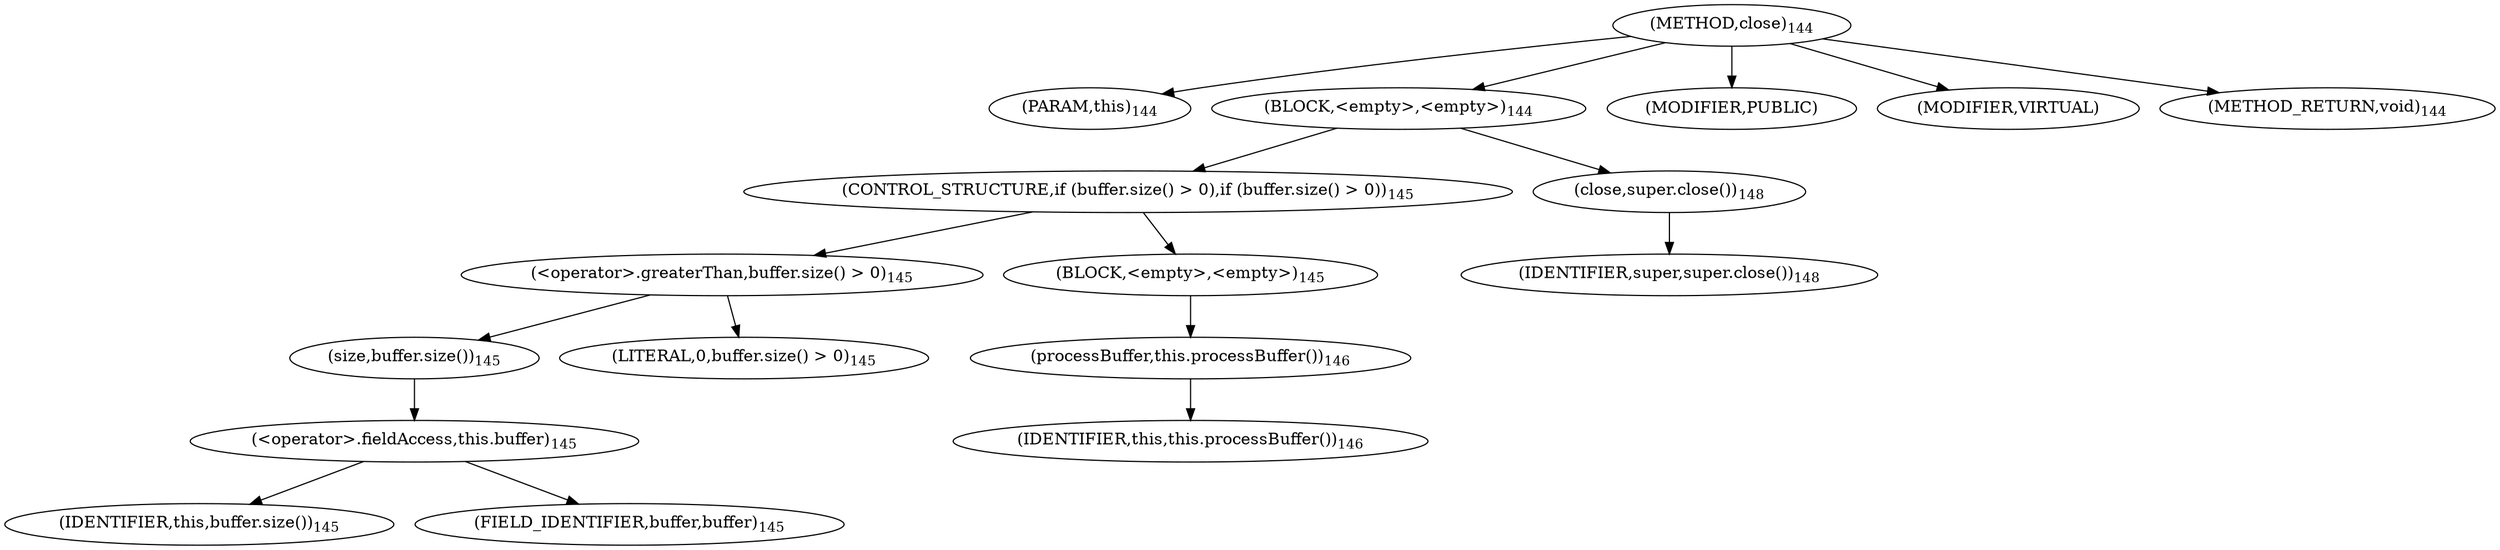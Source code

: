 digraph "close" {  
"150" [label = <(METHOD,close)<SUB>144</SUB>> ]
"13" [label = <(PARAM,this)<SUB>144</SUB>> ]
"151" [label = <(BLOCK,&lt;empty&gt;,&lt;empty&gt;)<SUB>144</SUB>> ]
"152" [label = <(CONTROL_STRUCTURE,if (buffer.size() &gt; 0),if (buffer.size() &gt; 0))<SUB>145</SUB>> ]
"153" [label = <(&lt;operator&gt;.greaterThan,buffer.size() &gt; 0)<SUB>145</SUB>> ]
"154" [label = <(size,buffer.size())<SUB>145</SUB>> ]
"155" [label = <(&lt;operator&gt;.fieldAccess,this.buffer)<SUB>145</SUB>> ]
"156" [label = <(IDENTIFIER,this,buffer.size())<SUB>145</SUB>> ]
"157" [label = <(FIELD_IDENTIFIER,buffer,buffer)<SUB>145</SUB>> ]
"158" [label = <(LITERAL,0,buffer.size() &gt; 0)<SUB>145</SUB>> ]
"159" [label = <(BLOCK,&lt;empty&gt;,&lt;empty&gt;)<SUB>145</SUB>> ]
"160" [label = <(processBuffer,this.processBuffer())<SUB>146</SUB>> ]
"12" [label = <(IDENTIFIER,this,this.processBuffer())<SUB>146</SUB>> ]
"161" [label = <(close,super.close())<SUB>148</SUB>> ]
"162" [label = <(IDENTIFIER,super,super.close())<SUB>148</SUB>> ]
"163" [label = <(MODIFIER,PUBLIC)> ]
"164" [label = <(MODIFIER,VIRTUAL)> ]
"165" [label = <(METHOD_RETURN,void)<SUB>144</SUB>> ]
  "150" -> "13" 
  "150" -> "151" 
  "150" -> "163" 
  "150" -> "164" 
  "150" -> "165" 
  "151" -> "152" 
  "151" -> "161" 
  "152" -> "153" 
  "152" -> "159" 
  "153" -> "154" 
  "153" -> "158" 
  "154" -> "155" 
  "155" -> "156" 
  "155" -> "157" 
  "159" -> "160" 
  "160" -> "12" 
  "161" -> "162" 
}
